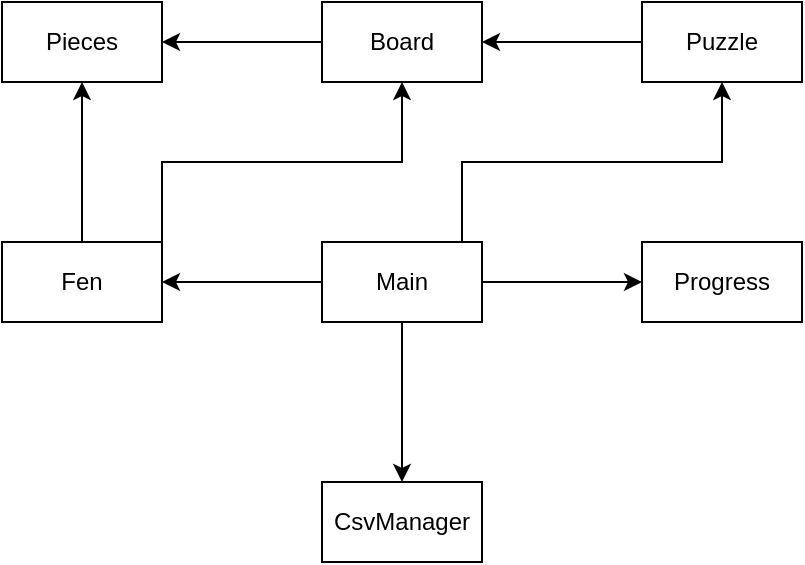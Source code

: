 <mxfile version="26.0.10">
  <diagram name="Page-1" id="qKAzFaTIPnDPn_LquFk8">
    <mxGraphModel dx="1368" dy="790" grid="1" gridSize="10" guides="1" tooltips="1" connect="1" arrows="1" fold="1" page="1" pageScale="1" pageWidth="850" pageHeight="1100" math="0" shadow="0">
      <root>
        <mxCell id="0" />
        <mxCell id="1" parent="0" />
        <mxCell id="31M3Ru9-WciQIyxBQ39k-1" value="Pieces" style="rounded=0;whiteSpace=wrap;html=1;" vertex="1" parent="1">
          <mxGeometry x="80" y="160" width="80" height="40" as="geometry" />
        </mxCell>
        <mxCell id="31M3Ru9-WciQIyxBQ39k-8" style="edgeStyle=orthogonalEdgeStyle;rounded=0;orthogonalLoop=1;jettySize=auto;html=1;exitX=0;exitY=0.5;exitDx=0;exitDy=0;entryX=1;entryY=0.5;entryDx=0;entryDy=0;" edge="1" parent="1" source="31M3Ru9-WciQIyxBQ39k-2" target="31M3Ru9-WciQIyxBQ39k-1">
          <mxGeometry relative="1" as="geometry" />
        </mxCell>
        <mxCell id="31M3Ru9-WciQIyxBQ39k-2" value="&lt;div&gt;Board&lt;/div&gt;" style="rounded=0;whiteSpace=wrap;html=1;" vertex="1" parent="1">
          <mxGeometry x="240" y="160" width="80" height="40" as="geometry" />
        </mxCell>
        <mxCell id="31M3Ru9-WciQIyxBQ39k-7" style="edgeStyle=orthogonalEdgeStyle;rounded=0;orthogonalLoop=1;jettySize=auto;html=1;exitX=0;exitY=0.5;exitDx=0;exitDy=0;entryX=1;entryY=0.5;entryDx=0;entryDy=0;" edge="1" parent="1" source="31M3Ru9-WciQIyxBQ39k-3" target="31M3Ru9-WciQIyxBQ39k-2">
          <mxGeometry relative="1" as="geometry" />
        </mxCell>
        <mxCell id="31M3Ru9-WciQIyxBQ39k-3" value="Puzzle" style="rounded=0;whiteSpace=wrap;html=1;" vertex="1" parent="1">
          <mxGeometry x="400" y="160" width="80" height="40" as="geometry" />
        </mxCell>
        <mxCell id="31M3Ru9-WciQIyxBQ39k-9" style="edgeStyle=orthogonalEdgeStyle;rounded=0;orthogonalLoop=1;jettySize=auto;html=1;exitX=0;exitY=0.5;exitDx=0;exitDy=0;entryX=1;entryY=0.5;entryDx=0;entryDy=0;" edge="1" parent="1" source="31M3Ru9-WciQIyxBQ39k-4" target="31M3Ru9-WciQIyxBQ39k-6">
          <mxGeometry relative="1" as="geometry" />
        </mxCell>
        <mxCell id="31M3Ru9-WciQIyxBQ39k-10" style="edgeStyle=orthogonalEdgeStyle;rounded=0;orthogonalLoop=1;jettySize=auto;html=1;exitX=0.5;exitY=1;exitDx=0;exitDy=0;entryX=0.5;entryY=0;entryDx=0;entryDy=0;" edge="1" parent="1" source="31M3Ru9-WciQIyxBQ39k-4" target="31M3Ru9-WciQIyxBQ39k-5">
          <mxGeometry relative="1" as="geometry" />
        </mxCell>
        <mxCell id="31M3Ru9-WciQIyxBQ39k-16" style="edgeStyle=orthogonalEdgeStyle;rounded=0;orthogonalLoop=1;jettySize=auto;html=1;exitX=0.5;exitY=0;exitDx=0;exitDy=0;entryX=0.5;entryY=1;entryDx=0;entryDy=0;" edge="1" parent="1" source="31M3Ru9-WciQIyxBQ39k-4" target="31M3Ru9-WciQIyxBQ39k-3">
          <mxGeometry relative="1" as="geometry">
            <Array as="points">
              <mxPoint x="310" y="280" />
              <mxPoint x="310" y="240" />
              <mxPoint x="440" y="240" />
            </Array>
          </mxGeometry>
        </mxCell>
        <mxCell id="31M3Ru9-WciQIyxBQ39k-17" style="edgeStyle=orthogonalEdgeStyle;rounded=0;orthogonalLoop=1;jettySize=auto;html=1;exitX=1;exitY=0.5;exitDx=0;exitDy=0;entryX=0;entryY=0.5;entryDx=0;entryDy=0;" edge="1" parent="1" source="31M3Ru9-WciQIyxBQ39k-4" target="31M3Ru9-WciQIyxBQ39k-15">
          <mxGeometry relative="1" as="geometry" />
        </mxCell>
        <mxCell id="31M3Ru9-WciQIyxBQ39k-4" value="Main" style="rounded=0;whiteSpace=wrap;html=1;" vertex="1" parent="1">
          <mxGeometry x="240" y="280" width="80" height="40" as="geometry" />
        </mxCell>
        <mxCell id="31M3Ru9-WciQIyxBQ39k-5" value="CsvManager" style="rounded=0;whiteSpace=wrap;html=1;" vertex="1" parent="1">
          <mxGeometry x="240" y="400" width="80" height="40" as="geometry" />
        </mxCell>
        <mxCell id="31M3Ru9-WciQIyxBQ39k-11" style="edgeStyle=orthogonalEdgeStyle;rounded=0;orthogonalLoop=1;jettySize=auto;html=1;exitX=0.5;exitY=0;exitDx=0;exitDy=0;entryX=0.5;entryY=1;entryDx=0;entryDy=0;" edge="1" parent="1" source="31M3Ru9-WciQIyxBQ39k-6" target="31M3Ru9-WciQIyxBQ39k-1">
          <mxGeometry relative="1" as="geometry" />
        </mxCell>
        <mxCell id="31M3Ru9-WciQIyxBQ39k-12" style="edgeStyle=orthogonalEdgeStyle;rounded=0;orthogonalLoop=1;jettySize=auto;html=1;exitX=1;exitY=0;exitDx=0;exitDy=0;entryX=0.5;entryY=1;entryDx=0;entryDy=0;" edge="1" parent="1" source="31M3Ru9-WciQIyxBQ39k-6" target="31M3Ru9-WciQIyxBQ39k-2">
          <mxGeometry relative="1" as="geometry" />
        </mxCell>
        <mxCell id="31M3Ru9-WciQIyxBQ39k-6" value="Fen" style="rounded=0;whiteSpace=wrap;html=1;" vertex="1" parent="1">
          <mxGeometry x="80" y="280" width="80" height="40" as="geometry" />
        </mxCell>
        <mxCell id="31M3Ru9-WciQIyxBQ39k-15" value="Progress" style="rounded=0;whiteSpace=wrap;html=1;" vertex="1" parent="1">
          <mxGeometry x="400" y="280" width="80" height="40" as="geometry" />
        </mxCell>
      </root>
    </mxGraphModel>
  </diagram>
</mxfile>

